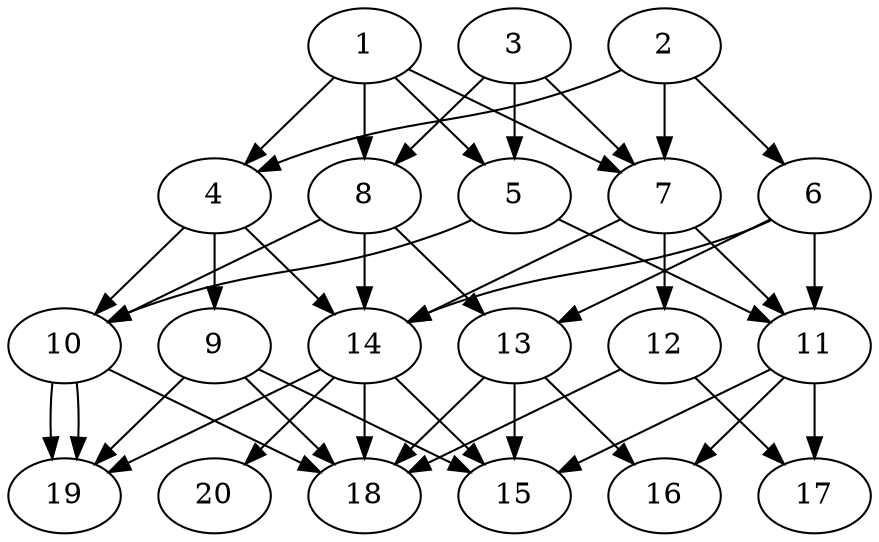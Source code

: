 // DAG automatically generated by daggen at Tue Jul 23 14:33:40 2019
// ./daggen --dot -n 20 --ccr 0.3 --fat 0.6 --regular 0.5 --density 0.8 --mindata 5242880 --maxdata 52428800 
digraph G {
  1 [size="101229227", alpha="0.18", expect_size="30368768"] 
  1 -> 4 [size ="30368768"]
  1 -> 5 [size ="30368768"]
  1 -> 7 [size ="30368768"]
  1 -> 8 [size ="30368768"]
  2 [size="152965120", alpha="0.15", expect_size="45889536"] 
  2 -> 4 [size ="45889536"]
  2 -> 6 [size ="45889536"]
  2 -> 7 [size ="45889536"]
  3 [size="90507947", alpha="0.13", expect_size="27152384"] 
  3 -> 5 [size ="27152384"]
  3 -> 7 [size ="27152384"]
  3 -> 8 [size ="27152384"]
  4 [size="21780480", alpha="0.12", expect_size="6534144"] 
  4 -> 9 [size ="6534144"]
  4 -> 10 [size ="6534144"]
  4 -> 14 [size ="6534144"]
  5 [size="125269333", alpha="0.01", expect_size="37580800"] 
  5 -> 10 [size ="37580800"]
  5 -> 11 [size ="37580800"]
  6 [size="124416000", alpha="0.05", expect_size="37324800"] 
  6 -> 11 [size ="37324800"]
  6 -> 13 [size ="37324800"]
  6 -> 14 [size ="37324800"]
  7 [size="77366613", alpha="0.05", expect_size="23209984"] 
  7 -> 11 [size ="23209984"]
  7 -> 12 [size ="23209984"]
  7 -> 14 [size ="23209984"]
  8 [size="26757120", alpha="0.11", expect_size="8027136"] 
  8 -> 10 [size ="8027136"]
  8 -> 13 [size ="8027136"]
  8 -> 14 [size ="8027136"]
  9 [size="170052267", alpha="0.13", expect_size="51015680"] 
  9 -> 15 [size ="51015680"]
  9 -> 18 [size ="51015680"]
  9 -> 19 [size ="51015680"]
  10 [size="19019093", alpha="0.05", expect_size="5705728"] 
  10 -> 18 [size ="5705728"]
  10 -> 19 [size ="5705728"]
  10 -> 19 [size ="5705728"]
  11 [size="123310080", alpha="0.08", expect_size="36993024"] 
  11 -> 15 [size ="36993024"]
  11 -> 16 [size ="36993024"]
  11 -> 17 [size ="36993024"]
  12 [size="110421333", alpha="0.14", expect_size="33126400"] 
  12 -> 17 [size ="33126400"]
  12 -> 18 [size ="33126400"]
  13 [size="68526080", alpha="0.00", expect_size="20557824"] 
  13 -> 15 [size ="20557824"]
  13 -> 16 [size ="20557824"]
  13 -> 18 [size ="20557824"]
  14 [size="173209600", alpha="0.01", expect_size="51962880"] 
  14 -> 15 [size ="51962880"]
  14 -> 18 [size ="51962880"]
  14 -> 19 [size ="51962880"]
  14 -> 20 [size ="51962880"]
  15 [size="108912640", alpha="0.13", expect_size="32673792"] 
  16 [size="114599253", alpha="0.05", expect_size="34379776"] 
  17 [size="153238187", alpha="0.17", expect_size="45971456"] 
  18 [size="37966507", alpha="0.19", expect_size="11389952"] 
  19 [size="126610773", alpha="0.20", expect_size="37983232"] 
  20 [size="70505813", alpha="0.09", expect_size="21151744"] 
}
